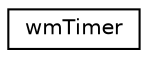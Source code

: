 digraph G
{
  edge [fontname="Helvetica",fontsize="10",labelfontname="Helvetica",labelfontsize="10"];
  node [fontname="Helvetica",fontsize="10",shape=record];
  rankdir=LR;
  Node1 [label="wmTimer",height=0.2,width=0.4,color="black", fillcolor="white", style="filled",URL="$d9/d33/structwmTimer.html"];
}
